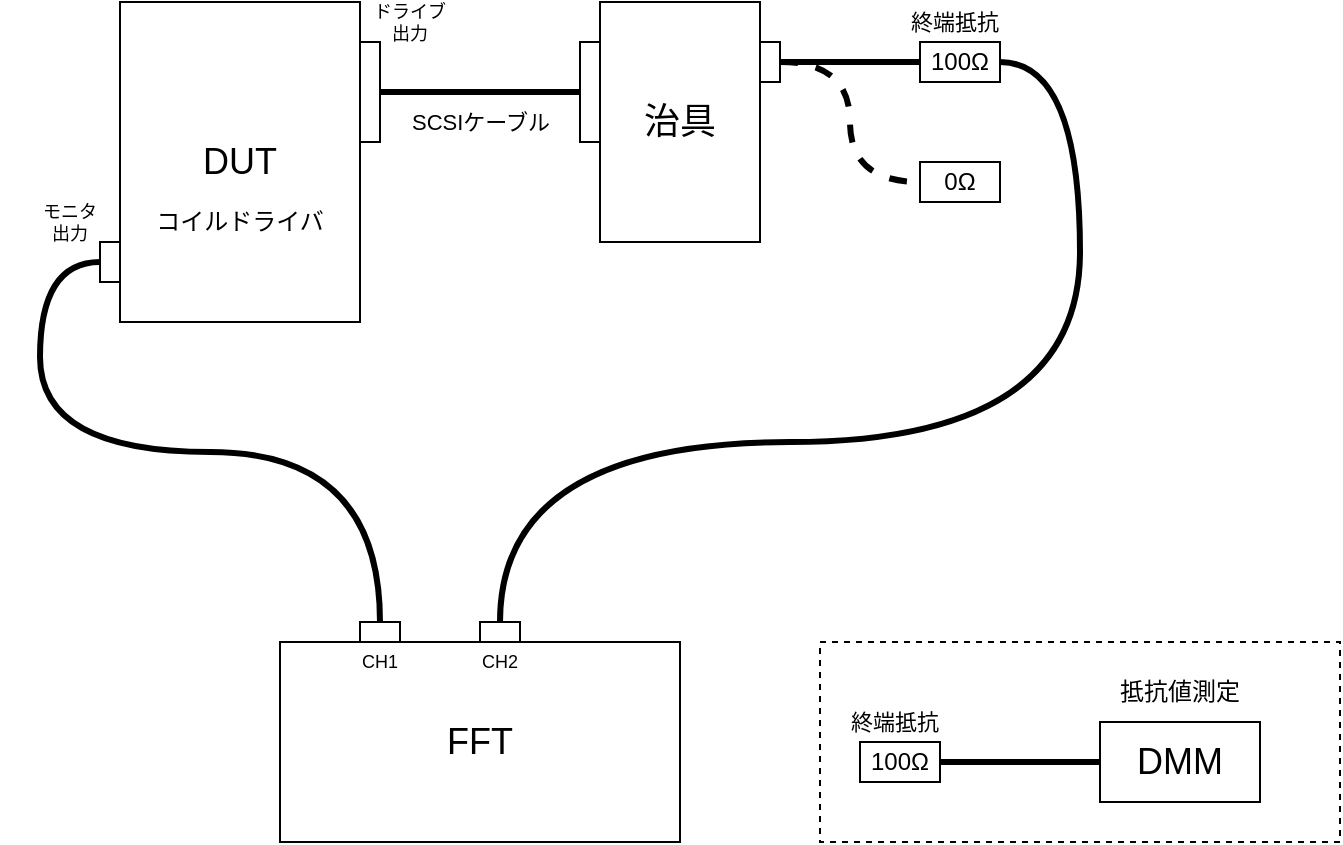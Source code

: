 <mxfile version="27.0.1">
  <diagram name="ページ1" id="eNpPBbvagQEi5pVvmbtr">
    <mxGraphModel dx="773" dy="918" grid="1" gridSize="10" guides="1" tooltips="1" connect="1" arrows="1" fold="1" page="1" pageScale="1" pageWidth="1169" pageHeight="827" math="0" shadow="0">
      <root>
        <mxCell id="0" />
        <mxCell id="1" parent="0" />
        <mxCell id="QweB1-pLcbAkrbCA5pPn-1" value="DUT" style="rounded=0;whiteSpace=wrap;html=1;direction=south;fontSize=18;" vertex="1" parent="1">
          <mxGeometry x="280" y="240" width="120" height="160" as="geometry" />
        </mxCell>
        <mxCell id="QweB1-pLcbAkrbCA5pPn-2" value="治具" style="rounded=0;whiteSpace=wrap;html=1;direction=south;fontSize=18;" vertex="1" parent="1">
          <mxGeometry x="520" y="240" width="80" height="120" as="geometry" />
        </mxCell>
        <mxCell id="QweB1-pLcbAkrbCA5pPn-20" style="edgeStyle=orthogonalEdgeStyle;rounded=0;orthogonalLoop=1;jettySize=auto;html=1;entryX=0.5;entryY=0;entryDx=0;entryDy=0;endArrow=none;startFill=0;curved=1;strokeWidth=3;exitX=1;exitY=0.5;exitDx=0;exitDy=0;" edge="1" parent="1" source="QweB1-pLcbAkrbCA5pPn-3" target="QweB1-pLcbAkrbCA5pPn-18">
          <mxGeometry relative="1" as="geometry">
            <mxPoint x="760" y="270" as="sourcePoint" />
            <Array as="points">
              <mxPoint x="760" y="270" />
              <mxPoint x="760" y="460" />
              <mxPoint x="470" y="460" />
            </Array>
          </mxGeometry>
        </mxCell>
        <mxCell id="QweB1-pLcbAkrbCA5pPn-3" value="100Ω" style="rounded=0;whiteSpace=wrap;html=1;" vertex="1" parent="1">
          <mxGeometry x="680" y="260" width="40" height="20" as="geometry" />
        </mxCell>
        <mxCell id="QweB1-pLcbAkrbCA5pPn-5" value="0Ω" style="rounded=0;whiteSpace=wrap;html=1;" vertex="1" parent="1">
          <mxGeometry x="680" y="320" width="40" height="20" as="geometry" />
        </mxCell>
        <mxCell id="QweB1-pLcbAkrbCA5pPn-11" style="edgeStyle=orthogonalEdgeStyle;rounded=0;orthogonalLoop=1;jettySize=auto;html=1;exitX=1;exitY=0.5;exitDx=0;exitDy=0;entryX=0;entryY=0.5;entryDx=0;entryDy=0;endArrow=none;startFill=0;strokeWidth=3;" edge="1" parent="1" source="QweB1-pLcbAkrbCA5pPn-7" target="QweB1-pLcbAkrbCA5pPn-3">
          <mxGeometry relative="1" as="geometry" />
        </mxCell>
        <mxCell id="QweB1-pLcbAkrbCA5pPn-12" style="edgeStyle=orthogonalEdgeStyle;rounded=0;orthogonalLoop=1;jettySize=auto;html=1;exitX=1;exitY=0.5;exitDx=0;exitDy=0;entryX=0;entryY=0.5;entryDx=0;entryDy=0;curved=1;endArrow=none;startFill=0;dashed=1;strokeWidth=3;" edge="1" parent="1" source="QweB1-pLcbAkrbCA5pPn-7" target="QweB1-pLcbAkrbCA5pPn-5">
          <mxGeometry relative="1" as="geometry" />
        </mxCell>
        <mxCell id="QweB1-pLcbAkrbCA5pPn-7" value="" style="rounded=0;whiteSpace=wrap;html=1;" vertex="1" parent="1">
          <mxGeometry x="600" y="260" width="10" height="20" as="geometry" />
        </mxCell>
        <mxCell id="QweB1-pLcbAkrbCA5pPn-10" style="edgeStyle=orthogonalEdgeStyle;rounded=0;orthogonalLoop=1;jettySize=auto;html=1;entryX=0;entryY=0.5;entryDx=0;entryDy=0;endArrow=none;startFill=0;strokeWidth=3;" edge="1" parent="1" source="QweB1-pLcbAkrbCA5pPn-8" target="QweB1-pLcbAkrbCA5pPn-9">
          <mxGeometry relative="1" as="geometry" />
        </mxCell>
        <mxCell id="QweB1-pLcbAkrbCA5pPn-30" value="SCSIケーブル" style="edgeLabel;html=1;align=center;verticalAlign=middle;resizable=0;points=[];" vertex="1" connectable="0" parent="QweB1-pLcbAkrbCA5pPn-10">
          <mxGeometry x="0.123" y="-1" relative="1" as="geometry">
            <mxPoint x="-6" y="14" as="offset" />
          </mxGeometry>
        </mxCell>
        <mxCell id="QweB1-pLcbAkrbCA5pPn-8" value="" style="rounded=0;whiteSpace=wrap;html=1;" vertex="1" parent="1">
          <mxGeometry x="400" y="260" width="10" height="50" as="geometry" />
        </mxCell>
        <mxCell id="QweB1-pLcbAkrbCA5pPn-9" value="" style="rounded=0;whiteSpace=wrap;html=1;" vertex="1" parent="1">
          <mxGeometry x="510" y="260" width="10" height="50" as="geometry" />
        </mxCell>
        <mxCell id="QweB1-pLcbAkrbCA5pPn-19" style="edgeStyle=orthogonalEdgeStyle;rounded=0;orthogonalLoop=1;jettySize=auto;html=1;exitX=0;exitY=0.5;exitDx=0;exitDy=0;entryX=0.5;entryY=0;entryDx=0;entryDy=0;endArrow=none;startFill=0;curved=1;strokeWidth=3;" edge="1" parent="1" source="QweB1-pLcbAkrbCA5pPn-13" target="QweB1-pLcbAkrbCA5pPn-15">
          <mxGeometry relative="1" as="geometry">
            <Array as="points">
              <mxPoint x="240" y="370" />
              <mxPoint x="240" y="465" />
              <mxPoint x="410" y="465" />
            </Array>
          </mxGeometry>
        </mxCell>
        <mxCell id="QweB1-pLcbAkrbCA5pPn-13" value="" style="rounded=0;whiteSpace=wrap;html=1;" vertex="1" parent="1">
          <mxGeometry x="270" y="360" width="10" height="20" as="geometry" />
        </mxCell>
        <mxCell id="QweB1-pLcbAkrbCA5pPn-14" value="FFT" style="rounded=0;whiteSpace=wrap;html=1;direction=south;fontSize=18;" vertex="1" parent="1">
          <mxGeometry x="360" y="560" width="200" height="100" as="geometry" />
        </mxCell>
        <mxCell id="QweB1-pLcbAkrbCA5pPn-15" value="" style="rounded=0;whiteSpace=wrap;html=1;" vertex="1" parent="1">
          <mxGeometry x="400" y="550" width="20" height="10" as="geometry" />
        </mxCell>
        <mxCell id="QweB1-pLcbAkrbCA5pPn-18" value="" style="rounded=0;whiteSpace=wrap;html=1;" vertex="1" parent="1">
          <mxGeometry x="460" y="550" width="20" height="10" as="geometry" />
        </mxCell>
        <mxCell id="QweB1-pLcbAkrbCA5pPn-21" value="100Ω" style="rounded=0;whiteSpace=wrap;html=1;" vertex="1" parent="1">
          <mxGeometry x="650" y="610" width="40" height="20" as="geometry" />
        </mxCell>
        <mxCell id="QweB1-pLcbAkrbCA5pPn-23" style="edgeStyle=orthogonalEdgeStyle;rounded=0;orthogonalLoop=1;jettySize=auto;html=1;entryX=1;entryY=0.5;entryDx=0;entryDy=0;strokeWidth=3;endArrow=none;startFill=0;" edge="1" parent="1" source="QweB1-pLcbAkrbCA5pPn-22" target="QweB1-pLcbAkrbCA5pPn-21">
          <mxGeometry relative="1" as="geometry" />
        </mxCell>
        <mxCell id="QweB1-pLcbAkrbCA5pPn-22" value="DMM" style="rounded=0;whiteSpace=wrap;html=1;direction=south;fontSize=18;" vertex="1" parent="1">
          <mxGeometry x="770" y="600" width="80" height="40" as="geometry" />
        </mxCell>
        <mxCell id="QweB1-pLcbAkrbCA5pPn-24" value="抵抗値測定" style="text;html=1;align=center;verticalAlign=middle;whiteSpace=wrap;rounded=0;" vertex="1" parent="1">
          <mxGeometry x="770" y="570" width="80" height="30" as="geometry" />
        </mxCell>
        <mxCell id="QweB1-pLcbAkrbCA5pPn-26" value="コイルドライバ" style="text;html=1;align=center;verticalAlign=middle;whiteSpace=wrap;rounded=0;" vertex="1" parent="1">
          <mxGeometry x="290" y="335" width="100" height="30" as="geometry" />
        </mxCell>
        <mxCell id="QweB1-pLcbAkrbCA5pPn-27" value="ドライブ&lt;br&gt;出力" style="text;html=1;align=center;verticalAlign=middle;whiteSpace=wrap;rounded=0;fontSize=9;" vertex="1" parent="1">
          <mxGeometry x="390" y="240" width="70" height="20" as="geometry" />
        </mxCell>
        <mxCell id="QweB1-pLcbAkrbCA5pPn-32" value="モニタ&lt;div&gt;出力&lt;/div&gt;" style="text;html=1;align=center;verticalAlign=middle;whiteSpace=wrap;rounded=0;fontSize=9;" vertex="1" parent="1">
          <mxGeometry x="220" y="340" width="70" height="20" as="geometry" />
        </mxCell>
        <mxCell id="QweB1-pLcbAkrbCA5pPn-33" value="CH1" style="text;html=1;align=center;verticalAlign=middle;whiteSpace=wrap;rounded=0;fontSize=9;" vertex="1" parent="1">
          <mxGeometry x="375" y="560" width="70" height="20" as="geometry" />
        </mxCell>
        <mxCell id="QweB1-pLcbAkrbCA5pPn-35" value="&lt;div&gt;CH2&lt;/div&gt;" style="text;html=1;align=center;verticalAlign=middle;whiteSpace=wrap;rounded=0;fontSize=9;" vertex="1" parent="1">
          <mxGeometry x="435" y="560" width="70" height="20" as="geometry" />
        </mxCell>
        <mxCell id="QweB1-pLcbAkrbCA5pPn-36" value="" style="rounded=0;whiteSpace=wrap;html=1;dashed=1;fillColor=none;" vertex="1" parent="1">
          <mxGeometry x="630" y="560" width="260" height="100" as="geometry" />
        </mxCell>
        <mxCell id="QweB1-pLcbAkrbCA5pPn-37" value="終端抵抗" style="edgeLabel;html=1;align=center;verticalAlign=middle;resizable=0;points=[];" vertex="1" connectable="0" parent="1">
          <mxGeometry x="700.004" y="250" as="geometry">
            <mxPoint x="-3" as="offset" />
          </mxGeometry>
        </mxCell>
        <mxCell id="QweB1-pLcbAkrbCA5pPn-38" value="終端抵抗" style="edgeLabel;html=1;align=center;verticalAlign=middle;resizable=0;points=[];" vertex="1" connectable="0" parent="1">
          <mxGeometry x="670.004" y="600" as="geometry">
            <mxPoint x="-3" as="offset" />
          </mxGeometry>
        </mxCell>
      </root>
    </mxGraphModel>
  </diagram>
</mxfile>
